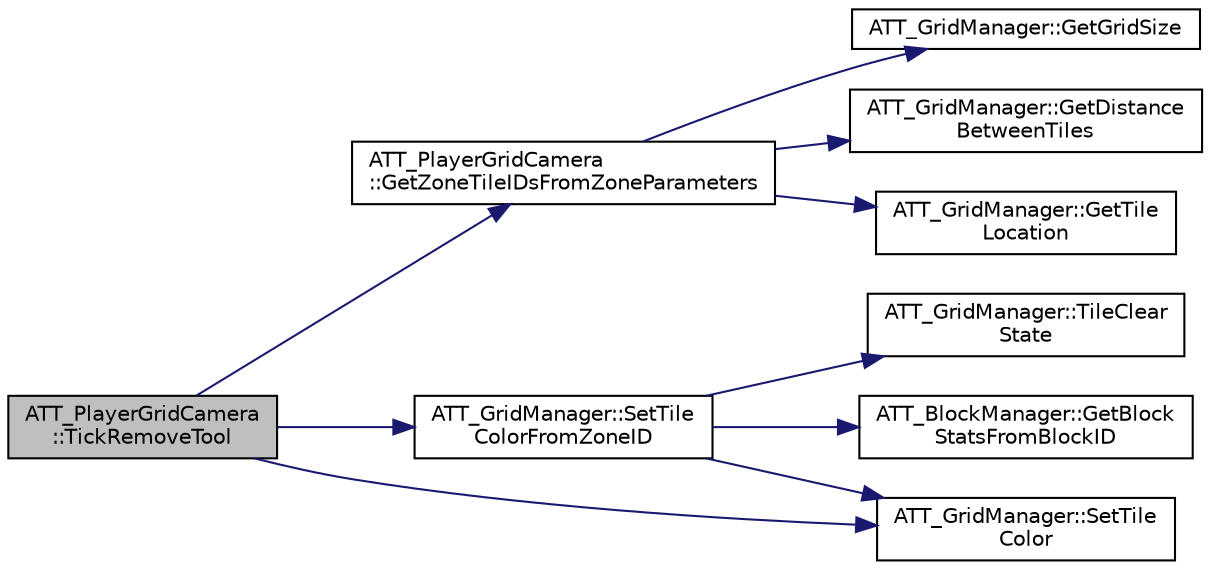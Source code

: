 digraph "ATT_PlayerGridCamera::TickRemoveTool"
{
 // LATEX_PDF_SIZE
  edge [fontname="Helvetica",fontsize="10",labelfontname="Helvetica",labelfontsize="10"];
  node [fontname="Helvetica",fontsize="10",shape=record];
  rankdir="LR";
  Node121 [label="ATT_PlayerGridCamera\l::TickRemoveTool",height=0.2,width=0.4,color="black", fillcolor="grey75", style="filled", fontcolor="black",tooltip="Used to refresh the zone selection."];
  Node121 -> Node122 [color="midnightblue",fontsize="10",style="solid",fontname="Helvetica"];
  Node122 [label="ATT_PlayerGridCamera\l::GetZoneTileIDsFromZoneParameters",height=0.2,width=0.4,color="black", fillcolor="white", style="filled",URL="$class_a_t_t___player_grid_camera.html#afb96fd6854de63d2871cff6402622d9f",tooltip="Returns all the tiles included in the zone delimited by tileA & tileB (opposing corners of the rectan..."];
  Node122 -> Node123 [color="midnightblue",fontsize="10",style="solid",fontname="Helvetica"];
  Node123 [label="ATT_GridManager::GetGridSize",height=0.2,width=0.4,color="black", fillcolor="white", style="filled",URL="$class_a_t_t___grid_manager.html#ac32858e31de063415fcb5131962d4a59",tooltip="Accessor - Returns the size of the grid in a 2D Vector."];
  Node122 -> Node124 [color="midnightblue",fontsize="10",style="solid",fontname="Helvetica"];
  Node124 [label="ATT_GridManager::GetDistance\lBetweenTiles",height=0.2,width=0.4,color="black", fillcolor="white", style="filled",URL="$class_a_t_t___grid_manager.html#ac48caa79e0a7d2255484da80e5e563d3",tooltip="Accessor - Returns the distance between each tile."];
  Node122 -> Node125 [color="midnightblue",fontsize="10",style="solid",fontname="Helvetica"];
  Node125 [label="ATT_GridManager::GetTile\lLocation",height=0.2,width=0.4,color="black", fillcolor="white", style="filled",URL="$class_a_t_t___grid_manager.html#a8498f5d3bf51947e60b9604cc8a6ae37",tooltip="Accessor - Public accessor for tile locations."];
  Node121 -> Node126 [color="midnightblue",fontsize="10",style="solid",fontname="Helvetica"];
  Node126 [label="ATT_GridManager::SetTile\lColorFromZoneID",height=0.2,width=0.4,color="black", fillcolor="white", style="filled",URL="$class_a_t_t___grid_manager.html#acdaeb76af04a73d65ea6c249b3bace21",tooltip="Tile Effect - Set this array of tiles as Residential Zone."];
  Node126 -> Node127 [color="midnightblue",fontsize="10",style="solid",fontname="Helvetica"];
  Node127 [label="ATT_GridManager::TileClear\lState",height=0.2,width=0.4,color="black", fillcolor="white", style="filled",URL="$class_a_t_t___grid_manager.html#a5bcea6c5c60adcfb537a996c0eede4a5",tooltip="Tile Effect - Reset all altered tiles to their original state."];
  Node126 -> Node128 [color="midnightblue",fontsize="10",style="solid",fontname="Helvetica"];
  Node128 [label="ATT_BlockManager::GetBlock\lStatsFromBlockID",height=0.2,width=0.4,color="black", fillcolor="white", style="filled",URL="$class_a_t_t___block_manager.html#a9cfa474a85d9f0843d92db0622ece18b",tooltip="Returns data of block from its BlockID (see TT_Struct_Block)."];
  Node126 -> Node129 [color="midnightblue",fontsize="10",style="solid",fontname="Helvetica"];
  Node129 [label="ATT_GridManager::SetTile\lColor",height=0.2,width=0.4,color="black", fillcolor="white", style="filled",URL="$class_a_t_t___grid_manager.html#a6e53d6048a017a5b3b799a001103ed04",tooltip="Tile Effect - Set the tile a certain color."];
  Node121 -> Node129 [color="midnightblue",fontsize="10",style="solid",fontname="Helvetica"];
}
